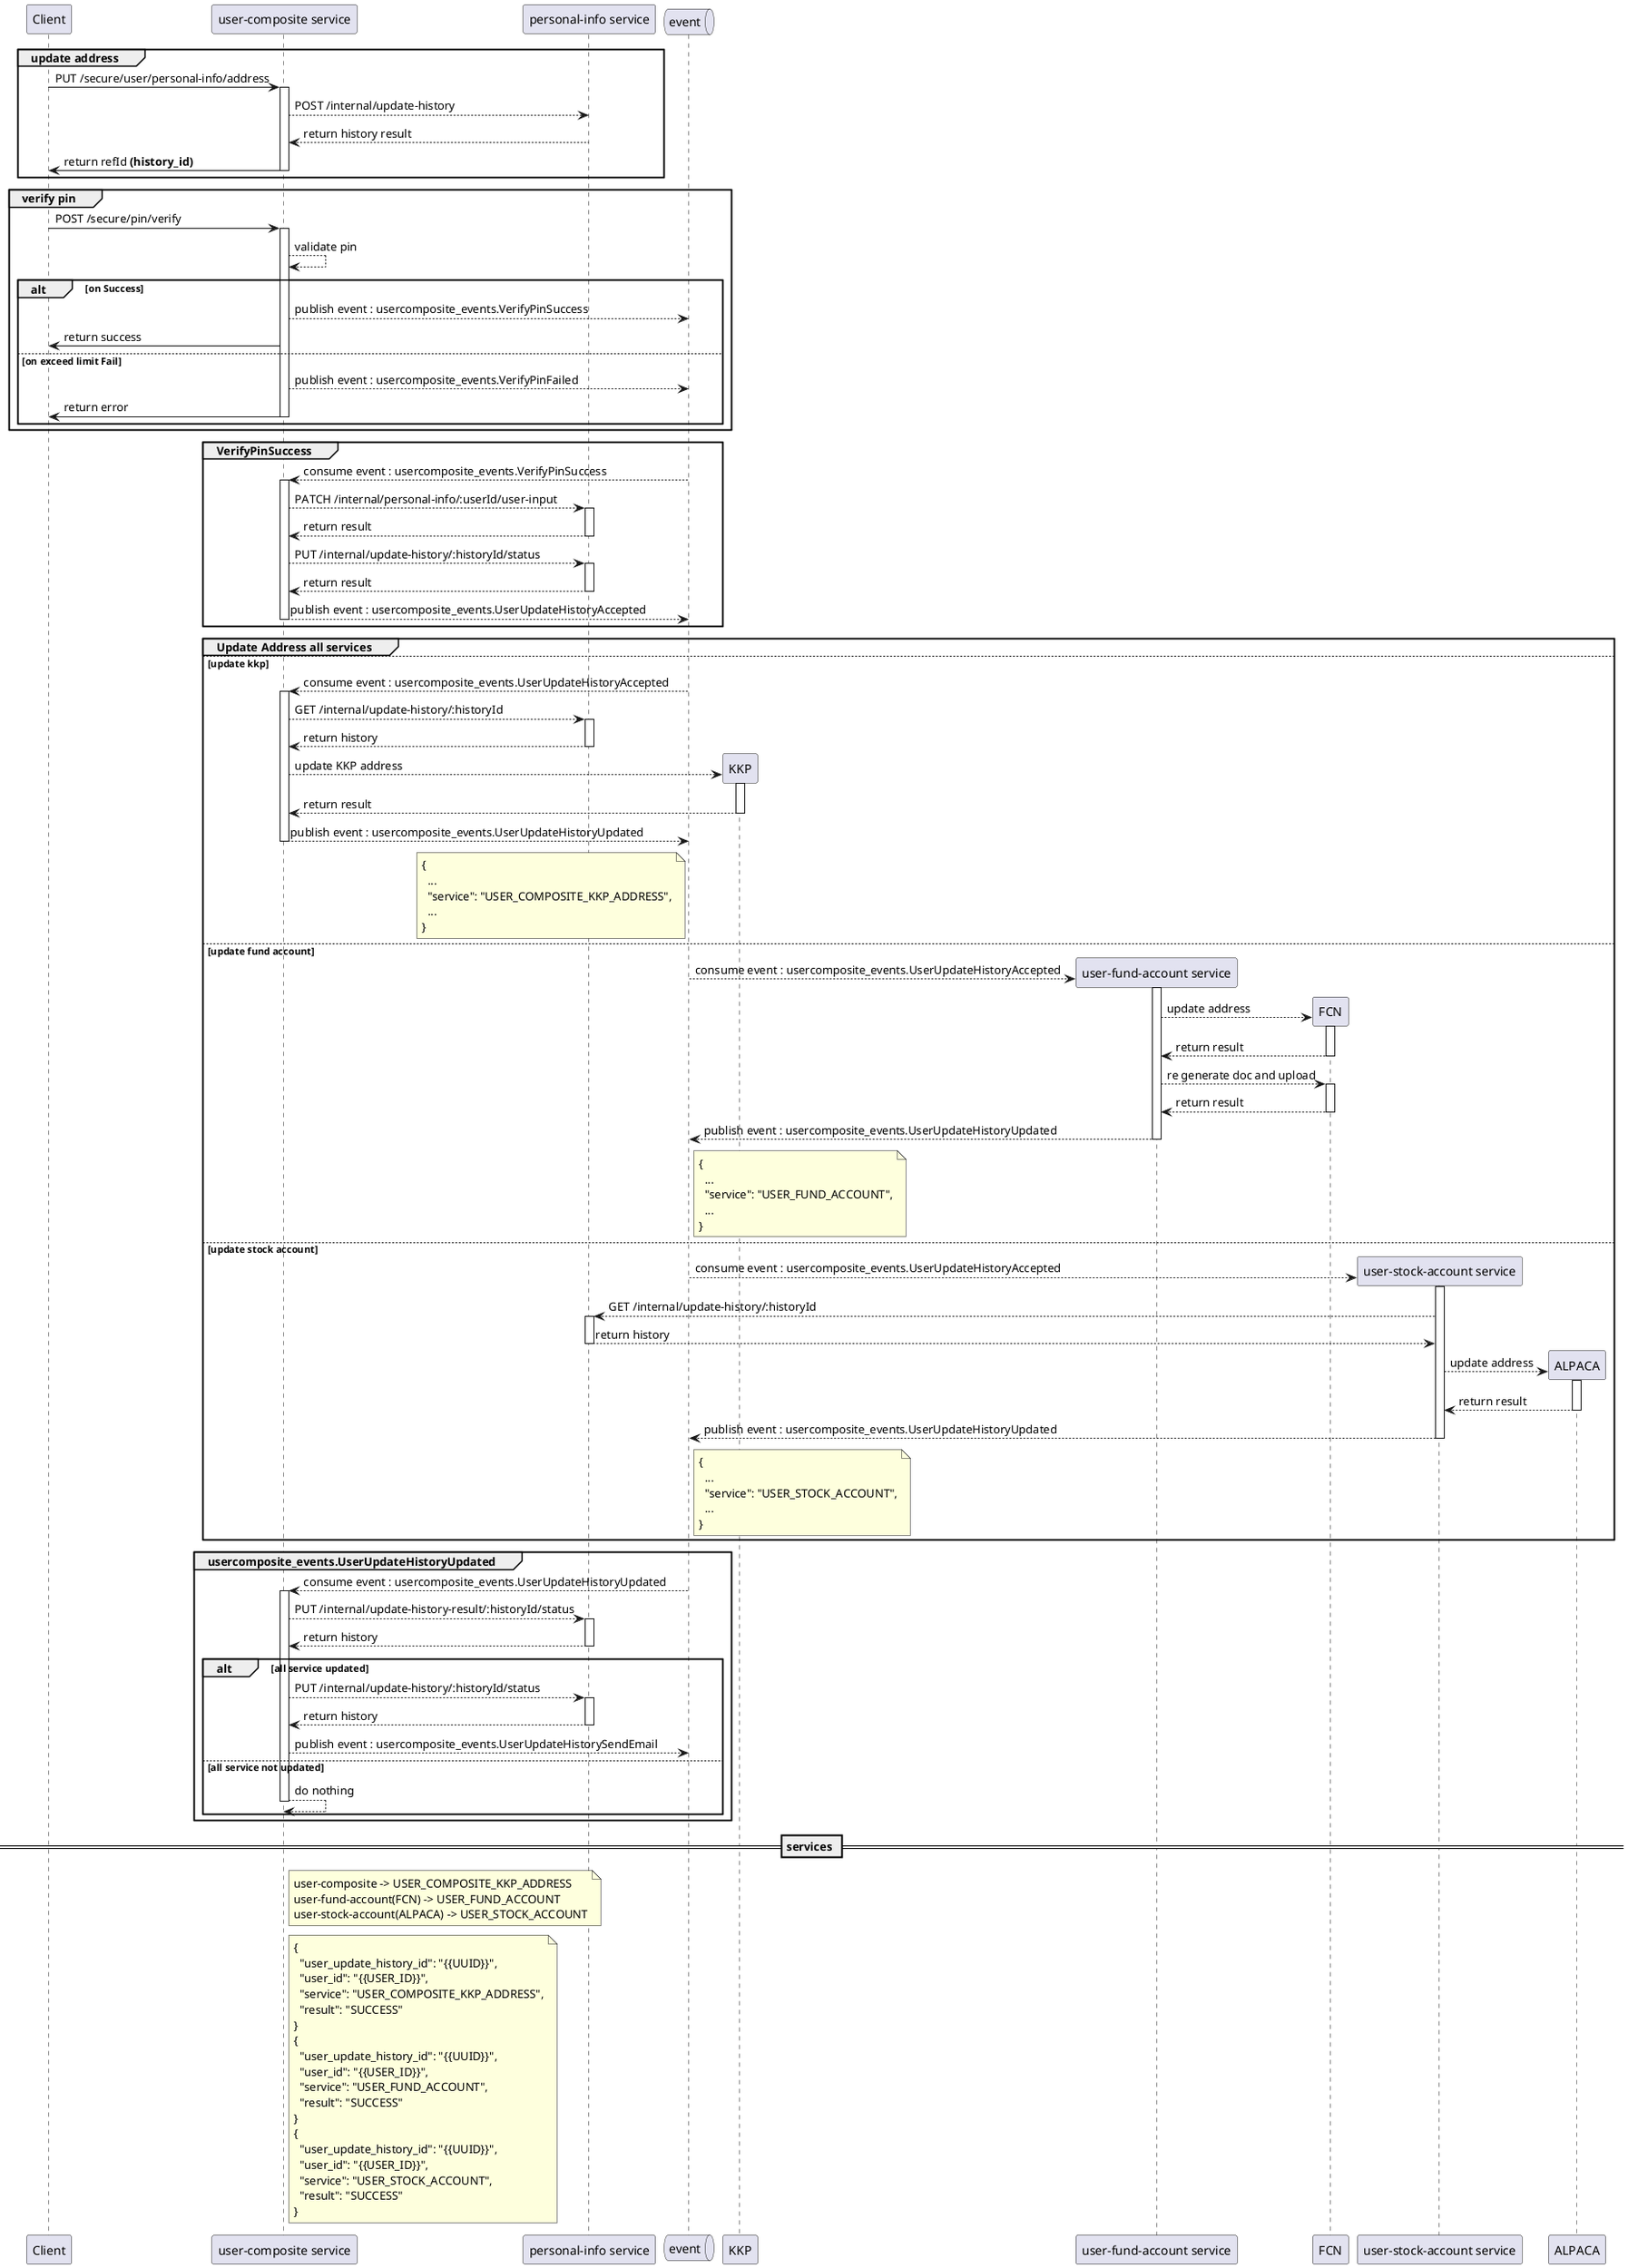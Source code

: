 @startuml update address flow
  skinparam backgroundColor white

  participant "Client" as client
  participant "user-composite service" as userComposite
  participant "personal-info service" as personalInfo
  queue "event" as event

  group update address
    client -> userComposite ++: PUT /secure/user/personal-info/address
    userComposite --> personalInfo : POST /internal/update-history
    personalInfo --> userComposite : return history result
    userComposite -> client --: return refId **(history_id)**
  end

  group verify pin
    client -> userComposite ++: POST /secure/pin/verify
    userComposite --> userComposite : validate pin

    alt on Success
      userComposite --> event : publish event : usercomposite_events.VerifyPinSuccess
      userComposite -> client : return success
    else on exceed limit Fail
      userComposite --> event : publish event : usercomposite_events.VerifyPinFailed
      userComposite -> client --: return error
    end
  end

  group VerifyPinSuccess
    event --> userComposite ++: consume event : usercomposite_events.VerifyPinSuccess

    userComposite --> personalInfo ++: PATCH /internal/personal-info/:userId/user-input
    personalInfo --> userComposite --: return result

    userComposite --> personalInfo ++: PUT /internal/update-history/:historyId/status
    personalInfo --> userComposite --: return result

    userComposite --> event --: publish event : usercomposite_events.UserUpdateHistoryAccepted
  end

  group Update Address all services
  else update kkp
    event --> userComposite ++: consume event : usercomposite_events.UserUpdateHistoryAccepted

    userComposite --> personalInfo ++: GET /internal/update-history/:historyId
    personalInfo --> userComposite --: return history

    create participant KKP
    userComposite --> KKP ++: update KKP address
    KKP --> userComposite --: return result

    userComposite --> event --: publish event : usercomposite_events.UserUpdateHistoryUpdated
    note left event
      {
        ...
        "service": "USER_COMPOSITE_KKP_ADDRESS",
        ...
      }
    end note

  else update fund account

    create participant "user-fund-account service" as fundAccount
    event --> fundAccount ++: consume event : usercomposite_events.UserUpdateHistoryAccepted

    create participant "FCN" as FCN
    fundAccount --> FCN ++: update address
    FCN --> fundAccount --: return result

    fundAccount --> FCN ++: re generate doc and upload
    FCN --> fundAccount --: return result

    fundAccount --> event --: publish event : usercomposite_events.UserUpdateHistoryUpdated
    note right event
      {
        ...
        "service": "USER_FUND_ACCOUNT",
        ...
      }
    end note

  else update stock account

    create participant "user-stock-account service" as stockAccount
    event --> stockAccount ++: consume event : usercomposite_events.UserUpdateHistoryAccepted

    stockAccount --> personalInfo ++: GET /internal/update-history/:historyId
    personalInfo --> stockAccount --: return history

    create participant "ALPACA" as ALPACA
    stockAccount --> ALPACA ++: update address
    ALPACA --> stockAccount --: return result

    stockAccount --> event --: publish event : usercomposite_events.UserUpdateHistoryUpdated
    note right event
      {
        ...
        "service": "USER_STOCK_ACCOUNT",
        ...
      }
    end note
  end

  group usercomposite_events.UserUpdateHistoryUpdated
    event --> userComposite ++ : consume event : usercomposite_events.UserUpdateHistoryUpdated

    userComposite --> personalInfo ++: PUT /internal/update-history-result/:historyId/status
    personalInfo --> userComposite --: return history

    alt all service updated
      userComposite --> personalInfo ++: PUT /internal/update-history/:historyId/status
      personalInfo --> userComposite --: return history
      userComposite --> event : publish event : usercomposite_events.UserUpdateHistorySendEmail
    else all service not updated
      userComposite --> userComposite --: do nothing
    end
  end

  == services ==
  note right userComposite
     user-composite -> USER_COMPOSITE_KKP_ADDRESS
     user-fund-account(FCN) -> USER_FUND_ACCOUNT
     user-stock-account(ALPACA) -> USER_STOCK_ACCOUNT
  end note

  note right userComposite
    {
      "user_update_history_id": "{{UUID}}",
      "user_id": "{{USER_ID}}",
      "service": "USER_COMPOSITE_KKP_ADDRESS",
      "result": "SUCCESS"
    }
    {
      "user_update_history_id": "{{UUID}}",
      "user_id": "{{USER_ID}}",
      "service": "USER_FUND_ACCOUNT",
      "result": "SUCCESS"
    }
    {
      "user_update_history_id": "{{UUID}}",
      "user_id": "{{USER_ID}}",
      "service": "USER_STOCK_ACCOUNT",
      "result": "SUCCESS"
    }
  end note
@enduml
